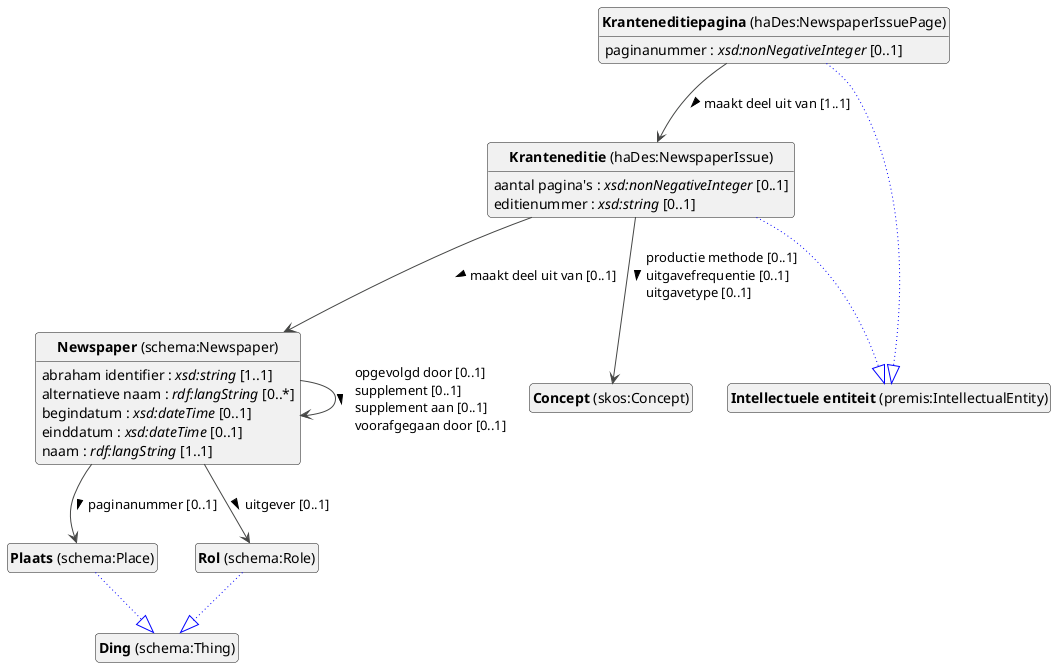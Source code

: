 @startuml
!theme vibrant
skinparam classFontSize 14
!define LIGHTORANGE
skinparam componentStyle uml2
skinparam wrapMessageWidth 1000
skinparam wrapWidth 1000
' skinparam ArrowColor #Maroon
' Remove shadows
skinparam shadowing false
'skinparam linetype polyline
skinparam ArrowMessageAlignment left
top to bottom direction


class "<b>Newspaper</b> (schema:Newspaper)" as schema_Newspaper [[#schema%3ANewspaper]]
class "<b>Concept</b> (skos:Concept)" as skos_Concept [[../../terms/nl#skos%3AConcept]]
class "<b>Kranteneditie</b> (haDes:NewspaperIssue)" as haDes_NewspaperIssue [[#haDes%3ANewspaperIssue]]
class "<b>Intellectuele entiteit</b> (premis:IntellectualEntity)" as premis_IntellectualEntity [[#premis%3AIntellectualEntity]]
class "<b>Kranteneditiepagina</b> (haDes:NewspaperIssuePage)" as haDes_NewspaperIssuePage [[#haDes%3ANewspaperIssuePage]]
class "<b>Intellectuele entiteit</b> (premis:IntellectualEntity)" as premis_IntellectualEntity [[#premis%3AIntellectualEntity]]
class "<b>Plaats</b> (schema:Place)" as schema_Place [[../../description/nl#schema%3APlace]]
class "<b>Ding</b> (schema:Thing)" as schema_Thing [[#schema%3AThing]]
class "<b>Rol</b> (schema:Role)" as schema_Role [[../../description/nl#schema%3ARole]]
class "<b>Ding</b> (schema:Thing)" as schema_Thing [[#schema%3AThing]]


schema_Newspaper : abraham identifier : <i>xsd:string</i> [1..1]
schema_Newspaper : alternatieve naam : <i>rdf:langString</i> [0..*]
schema_Newspaper : begindatum : <i>xsd:dateTime</i> [0..1]
schema_Newspaper : einddatum : <i>xsd:dateTime</i> [0..1]
schema_Newspaper : naam : <i>rdf:langString</i> [1..1]

schema_Newspaper --> schema_Newspaper :opgevolgd door [0..1]  \lsupplement [0..1]  \lsupplement aan [0..1]  \lvoorafgegaan door [0..1]  > 
schema_Newspaper --> schema_Place :paginanummer [0..1]  > 
schema_Newspaper --> schema_Role :uitgever [0..1]  > 





haDes_NewspaperIssue --|> premis_IntellectualEntity #blue;line.dotted;text:blue

haDes_NewspaperIssue : aantal pagina's : <i>xsd:nonNegativeInteger</i> [0..1]
haDes_NewspaperIssue : editienummer : <i>xsd:string</i> [0..1]
haDes_NewspaperIssue --> schema_Newspaper :maakt deel uit van [0..1]  > 
haDes_NewspaperIssue --> skos_Concept :productie methode [0..1]  \luitgavefrequentie [0..1]  \luitgavetype [0..1]  > 



haDes_NewspaperIssuePage --|> premis_IntellectualEntity #blue;line.dotted;text:blue

haDes_NewspaperIssuePage : paginanummer : <i>xsd:nonNegativeInteger</i> [0..1]
haDes_NewspaperIssuePage --> haDes_NewspaperIssue :maakt deel uit van [1..1]  > 


schema_Place --|> schema_Thing #blue;line.dotted;text:blue


schema_Role --|> schema_Thing #blue;line.dotted;text:blue



hide circle
hide methods
hide empty members
@enduml


